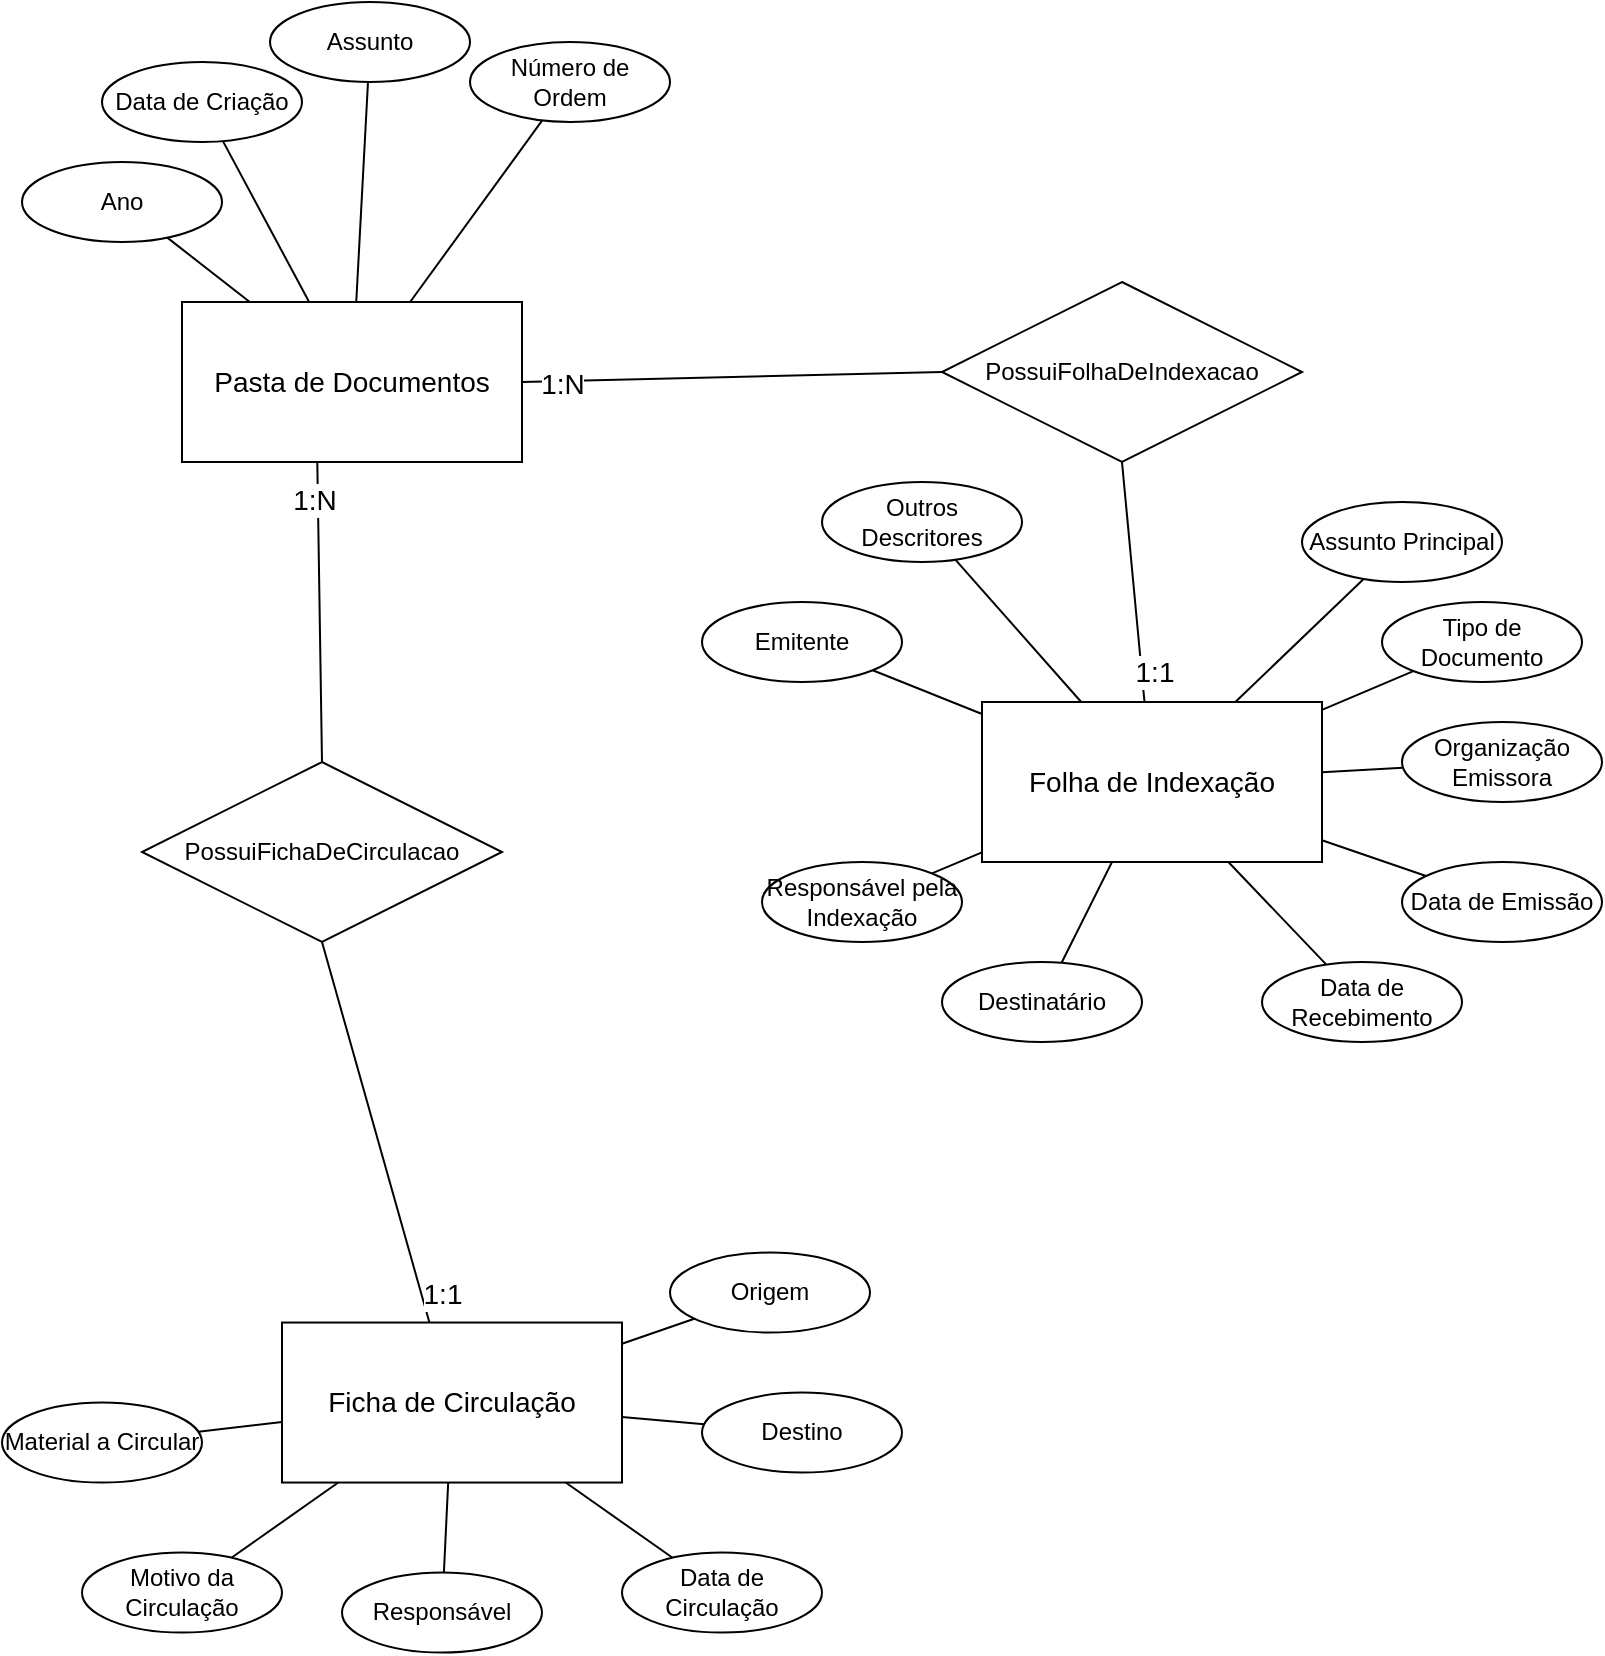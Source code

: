 <mxfile version="21.7.4" type="github">
  <diagram name="Página-1" id="ZbIvkw-Jyo-QXuJjpsvK">
    <mxGraphModel dx="3790" dy="1083" grid="1" gridSize="10" guides="1" tooltips="1" connect="1" arrows="1" fold="1" page="1" pageScale="1" pageWidth="827" pageHeight="1169" math="0" shadow="0">
      <root>
        <mxCell id="0" />
        <mxCell id="1" parent="0" />
        <mxCell id="2IS8mfIbqdw9v7S4wZBt-6" value="Pasta de Documentos" style="whiteSpace=wrap;html=1;align=center;fontSize=14;" parent="1" vertex="1">
          <mxGeometry x="-720" y="160" width="170" height="80" as="geometry" />
        </mxCell>
        <mxCell id="2IS8mfIbqdw9v7S4wZBt-11" value="PossuiFichaDeCirculacao" style="shape=rhombus;perimeter=rhombusPerimeter;whiteSpace=wrap;html=1;align=center;" parent="1" vertex="1">
          <mxGeometry x="-740" y="390" width="180" height="90" as="geometry" />
        </mxCell>
        <mxCell id="2IS8mfIbqdw9v7S4wZBt-12" value="Ficha de Circulação" style="whiteSpace=wrap;html=1;align=center;fontSize=14;" parent="1" vertex="1">
          <mxGeometry x="-670" y="670.27" width="170" height="80" as="geometry" />
        </mxCell>
        <mxCell id="2IS8mfIbqdw9v7S4wZBt-13" value="Folha de Indexação" style="whiteSpace=wrap;html=1;align=center;fontSize=14;" parent="1" vertex="1">
          <mxGeometry x="-320" y="360" width="170" height="80" as="geometry" />
        </mxCell>
        <mxCell id="2IS8mfIbqdw9v7S4wZBt-14" value="PossuiFolhaDeIndexacao" style="shape=rhombus;perimeter=rhombusPerimeter;whiteSpace=wrap;html=1;align=center;fontSize=12;" parent="1" vertex="1">
          <mxGeometry x="-340" y="150" width="180" height="90" as="geometry" />
        </mxCell>
        <mxCell id="2IS8mfIbqdw9v7S4wZBt-16" value="" style="endArrow=none;html=1;rounded=0;entryX=0.398;entryY=1.004;entryDx=0;entryDy=0;exitX=0.5;exitY=0;exitDx=0;exitDy=0;entryPerimeter=0;" parent="1" source="2IS8mfIbqdw9v7S4wZBt-11" target="2IS8mfIbqdw9v7S4wZBt-6" edge="1">
          <mxGeometry relative="1" as="geometry">
            <mxPoint x="-440" y="340" as="sourcePoint" />
            <mxPoint x="-280" y="340" as="targetPoint" />
            <Array as="points" />
          </mxGeometry>
        </mxCell>
        <mxCell id="2IS8mfIbqdw9v7S4wZBt-19" value="1:N" style="edgeLabel;html=1;align=center;verticalAlign=middle;resizable=0;points=[];fontSize=14;" parent="2IS8mfIbqdw9v7S4wZBt-16" vertex="1" connectable="0">
          <mxGeometry x="0.752" y="2" relative="1" as="geometry">
            <mxPoint as="offset" />
          </mxGeometry>
        </mxCell>
        <mxCell id="2IS8mfIbqdw9v7S4wZBt-20" value="" style="endArrow=none;html=1;rounded=0;exitX=0.5;exitY=1;exitDx=0;exitDy=0;" parent="1" source="2IS8mfIbqdw9v7S4wZBt-11" edge="1" target="2IS8mfIbqdw9v7S4wZBt-12">
          <mxGeometry relative="1" as="geometry">
            <mxPoint x="-440" y="690" as="sourcePoint" />
            <mxPoint x="-565" y="885" as="targetPoint" />
          </mxGeometry>
        </mxCell>
        <mxCell id="2IS8mfIbqdw9v7S4wZBt-21" value="1:1" style="edgeLabel;html=1;align=center;verticalAlign=middle;resizable=0;points=[];fontSize=14;" parent="2IS8mfIbqdw9v7S4wZBt-20" vertex="1" connectable="0">
          <mxGeometry x="0.808" y="-2" relative="1" as="geometry">
            <mxPoint x="13" y="3" as="offset" />
          </mxGeometry>
        </mxCell>
        <mxCell id="2IS8mfIbqdw9v7S4wZBt-22" value="" style="endArrow=none;html=1;rounded=0;exitX=1;exitY=0.5;exitDx=0;exitDy=0;entryX=0;entryY=0.5;entryDx=0;entryDy=0;" parent="1" source="2IS8mfIbqdw9v7S4wZBt-6" target="2IS8mfIbqdw9v7S4wZBt-14" edge="1">
          <mxGeometry relative="1" as="geometry">
            <mxPoint x="-440" y="340" as="sourcePoint" />
            <mxPoint x="-280" y="340" as="targetPoint" />
          </mxGeometry>
        </mxCell>
        <mxCell id="2IS8mfIbqdw9v7S4wZBt-24" value="1:N" style="edgeLabel;html=1;align=center;verticalAlign=middle;resizable=0;points=[];fontSize=14;" parent="2IS8mfIbqdw9v7S4wZBt-22" vertex="1" connectable="0">
          <mxGeometry x="-0.814" y="-1" relative="1" as="geometry">
            <mxPoint as="offset" />
          </mxGeometry>
        </mxCell>
        <mxCell id="2IS8mfIbqdw9v7S4wZBt-23" value="" style="endArrow=none;html=1;rounded=0;exitX=0.5;exitY=1;exitDx=0;exitDy=0;" parent="1" source="2IS8mfIbqdw9v7S4wZBt-14" target="2IS8mfIbqdw9v7S4wZBt-13" edge="1">
          <mxGeometry relative="1" as="geometry">
            <mxPoint x="-740" y="590" as="sourcePoint" />
            <mxPoint x="-580" y="590" as="targetPoint" />
          </mxGeometry>
        </mxCell>
        <mxCell id="2IS8mfIbqdw9v7S4wZBt-25" value="1:1" style="edgeLabel;html=1;align=center;verticalAlign=middle;resizable=0;points=[];fontSize=14;" parent="2IS8mfIbqdw9v7S4wZBt-23" vertex="1" connectable="0">
          <mxGeometry x="0.743" y="2" relative="1" as="geometry">
            <mxPoint x="4" as="offset" />
          </mxGeometry>
        </mxCell>
        <mxCell id="lQ9DXbdpTsQX_48ZoNqa-3" value="Assunto" style="ellipse;whiteSpace=wrap;html=1;align=center;" parent="1" vertex="1">
          <mxGeometry x="-676" y="10" width="100" height="40" as="geometry" />
        </mxCell>
        <mxCell id="lQ9DXbdpTsQX_48ZoNqa-4" value="Ano" style="ellipse;whiteSpace=wrap;html=1;align=center;" parent="1" vertex="1">
          <mxGeometry x="-800" y="90" width="100" height="40" as="geometry" />
        </mxCell>
        <mxCell id="lQ9DXbdpTsQX_48ZoNqa-5" value="Número de Ordem" style="ellipse;whiteSpace=wrap;html=1;align=center;" parent="1" vertex="1">
          <mxGeometry x="-576" y="30" width="100" height="40" as="geometry" />
        </mxCell>
        <mxCell id="lQ9DXbdpTsQX_48ZoNqa-6" value="Data de Criação" style="ellipse;whiteSpace=wrap;html=1;align=center;" parent="1" vertex="1">
          <mxGeometry x="-760" y="40" width="100" height="40" as="geometry" />
        </mxCell>
        <mxCell id="lQ9DXbdpTsQX_48ZoNqa-10" value="" style="endArrow=none;html=1;rounded=0;" parent="1" source="lQ9DXbdpTsQX_48ZoNqa-5" target="2IS8mfIbqdw9v7S4wZBt-6" edge="1">
          <mxGeometry relative="1" as="geometry">
            <mxPoint x="-20" y="340" as="sourcePoint" />
            <mxPoint x="140" y="340" as="targetPoint" />
          </mxGeometry>
        </mxCell>
        <mxCell id="lQ9DXbdpTsQX_48ZoNqa-11" value="" style="resizable=0;html=1;whiteSpace=wrap;align=left;verticalAlign=bottom;" parent="lQ9DXbdpTsQX_48ZoNqa-10" connectable="0" vertex="1">
          <mxGeometry x="-1" relative="1" as="geometry" />
        </mxCell>
        <mxCell id="lQ9DXbdpTsQX_48ZoNqa-13" value="" style="endArrow=none;html=1;rounded=0;" parent="1" source="lQ9DXbdpTsQX_48ZoNqa-6" target="2IS8mfIbqdw9v7S4wZBt-6" edge="1">
          <mxGeometry relative="1" as="geometry">
            <mxPoint x="-960" y="250" as="sourcePoint" />
            <mxPoint x="-660" y="150" as="targetPoint" />
          </mxGeometry>
        </mxCell>
        <mxCell id="lQ9DXbdpTsQX_48ZoNqa-14" value="" style="endArrow=none;html=1;rounded=0;" parent="1" source="lQ9DXbdpTsQX_48ZoNqa-4" target="2IS8mfIbqdw9v7S4wZBt-6" edge="1">
          <mxGeometry relative="1" as="geometry">
            <mxPoint x="-950" y="260" as="sourcePoint" />
            <mxPoint x="-790" y="260" as="targetPoint" />
          </mxGeometry>
        </mxCell>
        <mxCell id="lQ9DXbdpTsQX_48ZoNqa-15" value="" style="endArrow=none;html=1;rounded=0;" parent="1" source="lQ9DXbdpTsQX_48ZoNqa-3" target="2IS8mfIbqdw9v7S4wZBt-6" edge="1">
          <mxGeometry relative="1" as="geometry">
            <mxPoint x="-930" y="260" as="sourcePoint" />
            <mxPoint x="-770" y="260" as="targetPoint" />
          </mxGeometry>
        </mxCell>
        <mxCell id="lQ9DXbdpTsQX_48ZoNqa-16" value="Material a Circular" style="ellipse;whiteSpace=wrap;html=1;align=center;" parent="1" vertex="1">
          <mxGeometry x="-810" y="710.27" width="100" height="40" as="geometry" />
        </mxCell>
        <mxCell id="lQ9DXbdpTsQX_48ZoNqa-17" value="Origem" style="ellipse;whiteSpace=wrap;html=1;align=center;" parent="1" vertex="1">
          <mxGeometry x="-476" y="635.27" width="100" height="40" as="geometry" />
        </mxCell>
        <mxCell id="lQ9DXbdpTsQX_48ZoNqa-18" value="Destino" style="ellipse;whiteSpace=wrap;html=1;align=center;" parent="1" vertex="1">
          <mxGeometry x="-460" y="705.27" width="100" height="40" as="geometry" />
        </mxCell>
        <mxCell id="lQ9DXbdpTsQX_48ZoNqa-19" value="Responsável" style="ellipse;whiteSpace=wrap;html=1;align=center;" parent="1" vertex="1">
          <mxGeometry x="-640" y="795.27" width="100" height="40" as="geometry" />
        </mxCell>
        <mxCell id="lQ9DXbdpTsQX_48ZoNqa-20" value="Data de Circulação" style="ellipse;whiteSpace=wrap;html=1;align=center;" parent="1" vertex="1">
          <mxGeometry x="-500" y="785.27" width="100" height="40" as="geometry" />
        </mxCell>
        <mxCell id="lQ9DXbdpTsQX_48ZoNqa-21" value="Motivo da Circulação" style="ellipse;whiteSpace=wrap;html=1;align=center;" parent="1" vertex="1">
          <mxGeometry x="-770" y="785.27" width="100" height="40" as="geometry" />
        </mxCell>
        <mxCell id="lQ9DXbdpTsQX_48ZoNqa-22" value="" style="endArrow=none;html=1;rounded=0;" parent="1" source="2IS8mfIbqdw9v7S4wZBt-12" target="lQ9DXbdpTsQX_48ZoNqa-18" edge="1">
          <mxGeometry relative="1" as="geometry">
            <mxPoint x="-300" y="875.27" as="sourcePoint" />
            <mxPoint x="-140" y="875.27" as="targetPoint" />
          </mxGeometry>
        </mxCell>
        <mxCell id="lQ9DXbdpTsQX_48ZoNqa-23" value="" style="endArrow=none;html=1;rounded=0;" parent="1" source="2IS8mfIbqdw9v7S4wZBt-12" target="lQ9DXbdpTsQX_48ZoNqa-20" edge="1">
          <mxGeometry relative="1" as="geometry">
            <mxPoint x="-290" y="885.27" as="sourcePoint" />
            <mxPoint x="-130" y="885.27" as="targetPoint" />
          </mxGeometry>
        </mxCell>
        <mxCell id="lQ9DXbdpTsQX_48ZoNqa-24" value="" style="endArrow=none;html=1;rounded=0;" parent="1" source="2IS8mfIbqdw9v7S4wZBt-12" target="lQ9DXbdpTsQX_48ZoNqa-19" edge="1">
          <mxGeometry relative="1" as="geometry">
            <mxPoint x="-600" y="765.27" as="sourcePoint" />
            <mxPoint x="-120" y="895.27" as="targetPoint" />
          </mxGeometry>
        </mxCell>
        <mxCell id="lQ9DXbdpTsQX_48ZoNqa-25" value="" style="endArrow=none;html=1;rounded=0;" parent="1" source="lQ9DXbdpTsQX_48ZoNqa-16" target="2IS8mfIbqdw9v7S4wZBt-12" edge="1">
          <mxGeometry relative="1" as="geometry">
            <mxPoint x="-270" y="905.27" as="sourcePoint" />
            <mxPoint x="-110" y="905.27" as="targetPoint" />
          </mxGeometry>
        </mxCell>
        <mxCell id="lQ9DXbdpTsQX_48ZoNqa-26" value="" style="endArrow=none;html=1;rounded=0;" parent="1" source="2IS8mfIbqdw9v7S4wZBt-12" target="lQ9DXbdpTsQX_48ZoNqa-21" edge="1">
          <mxGeometry relative="1" as="geometry">
            <mxPoint x="-655" y="895.27" as="sourcePoint" />
            <mxPoint x="-495" y="895.27" as="targetPoint" />
          </mxGeometry>
        </mxCell>
        <mxCell id="lQ9DXbdpTsQX_48ZoNqa-28" value="" style="endArrow=none;html=1;rounded=0;" parent="1" source="2IS8mfIbqdw9v7S4wZBt-12" target="lQ9DXbdpTsQX_48ZoNqa-17" edge="1">
          <mxGeometry relative="1" as="geometry">
            <mxPoint x="-240" y="935.27" as="sourcePoint" />
            <mxPoint x="-80" y="935.27" as="targetPoint" />
          </mxGeometry>
        </mxCell>
        <mxCell id="lQ9DXbdpTsQX_48ZoNqa-29" value="Destinatário" style="ellipse;whiteSpace=wrap;html=1;align=center;" parent="1" vertex="1">
          <mxGeometry x="-340" y="490" width="100" height="40" as="geometry" />
        </mxCell>
        <mxCell id="lQ9DXbdpTsQX_48ZoNqa-30" value="Assunto Principal" style="ellipse;whiteSpace=wrap;html=1;align=center;" parent="1" vertex="1">
          <mxGeometry x="-160" y="260" width="100" height="40" as="geometry" />
        </mxCell>
        <mxCell id="lQ9DXbdpTsQX_48ZoNqa-31" value="Outros Descritores" style="ellipse;whiteSpace=wrap;html=1;align=center;" parent="1" vertex="1">
          <mxGeometry x="-400" y="250" width="100" height="40" as="geometry" />
        </mxCell>
        <mxCell id="lQ9DXbdpTsQX_48ZoNqa-32" value="Data de Recebimento" style="ellipse;whiteSpace=wrap;html=1;align=center;" parent="1" vertex="1">
          <mxGeometry x="-180" y="490" width="100" height="40" as="geometry" />
        </mxCell>
        <mxCell id="lQ9DXbdpTsQX_48ZoNqa-33" value="Responsável pela Indexação" style="ellipse;whiteSpace=wrap;html=1;align=center;" parent="1" vertex="1">
          <mxGeometry x="-430" y="440" width="100" height="40" as="geometry" />
        </mxCell>
        <mxCell id="lQ9DXbdpTsQX_48ZoNqa-34" value="Organização Emissora" style="ellipse;whiteSpace=wrap;html=1;align=center;" parent="1" vertex="1">
          <mxGeometry x="-110" y="370" width="100" height="40" as="geometry" />
        </mxCell>
        <mxCell id="lQ9DXbdpTsQX_48ZoNqa-35" value="Data de Emissão" style="ellipse;whiteSpace=wrap;html=1;align=center;" parent="1" vertex="1">
          <mxGeometry x="-110" y="440" width="100" height="40" as="geometry" />
        </mxCell>
        <mxCell id="lQ9DXbdpTsQX_48ZoNqa-36" value="Emitente" style="ellipse;whiteSpace=wrap;html=1;align=center;" parent="1" vertex="1">
          <mxGeometry x="-460" y="310" width="100" height="40" as="geometry" />
        </mxCell>
        <mxCell id="lQ9DXbdpTsQX_48ZoNqa-37" value="Tipo de Documento" style="ellipse;whiteSpace=wrap;html=1;align=center;" parent="1" vertex="1">
          <mxGeometry x="-120" y="310" width="100" height="40" as="geometry" />
        </mxCell>
        <mxCell id="lQ9DXbdpTsQX_48ZoNqa-38" value="" style="endArrow=none;html=1;rounded=0;" parent="1" source="lQ9DXbdpTsQX_48ZoNqa-31" target="2IS8mfIbqdw9v7S4wZBt-13" edge="1">
          <mxGeometry relative="1" as="geometry">
            <mxPoint x="-260" y="630" as="sourcePoint" />
            <mxPoint x="-100" y="630" as="targetPoint" />
          </mxGeometry>
        </mxCell>
        <mxCell id="lQ9DXbdpTsQX_48ZoNqa-39" value="" style="endArrow=none;html=1;rounded=0;" parent="1" source="lQ9DXbdpTsQX_48ZoNqa-36" target="2IS8mfIbqdw9v7S4wZBt-13" edge="1">
          <mxGeometry relative="1" as="geometry">
            <mxPoint x="-250" y="640" as="sourcePoint" />
            <mxPoint x="-90" y="640" as="targetPoint" />
          </mxGeometry>
        </mxCell>
        <mxCell id="lQ9DXbdpTsQX_48ZoNqa-40" value="" style="endArrow=none;html=1;rounded=0;" parent="1" source="lQ9DXbdpTsQX_48ZoNqa-33" target="2IS8mfIbqdw9v7S4wZBt-13" edge="1">
          <mxGeometry relative="1" as="geometry">
            <mxPoint x="-240" y="650" as="sourcePoint" />
            <mxPoint x="-80" y="650" as="targetPoint" />
          </mxGeometry>
        </mxCell>
        <mxCell id="lQ9DXbdpTsQX_48ZoNqa-41" value="" style="endArrow=none;html=1;rounded=0;" parent="1" source="2IS8mfIbqdw9v7S4wZBt-13" target="lQ9DXbdpTsQX_48ZoNqa-29" edge="1">
          <mxGeometry relative="1" as="geometry">
            <mxPoint x="-230" y="660" as="sourcePoint" />
            <mxPoint x="-70" y="660" as="targetPoint" />
          </mxGeometry>
        </mxCell>
        <mxCell id="lQ9DXbdpTsQX_48ZoNqa-42" value="" style="endArrow=none;html=1;rounded=0;" parent="1" source="2IS8mfIbqdw9v7S4wZBt-13" target="lQ9DXbdpTsQX_48ZoNqa-32" edge="1">
          <mxGeometry relative="1" as="geometry">
            <mxPoint x="-220" y="670" as="sourcePoint" />
            <mxPoint x="-60" y="670" as="targetPoint" />
          </mxGeometry>
        </mxCell>
        <mxCell id="lQ9DXbdpTsQX_48ZoNqa-43" value="" style="endArrow=none;html=1;rounded=0;" parent="1" source="2IS8mfIbqdw9v7S4wZBt-13" target="lQ9DXbdpTsQX_48ZoNqa-37" edge="1">
          <mxGeometry relative="1" as="geometry">
            <mxPoint x="-210" y="680" as="sourcePoint" />
            <mxPoint x="-50" y="680" as="targetPoint" />
          </mxGeometry>
        </mxCell>
        <mxCell id="lQ9DXbdpTsQX_48ZoNqa-44" value="" style="endArrow=none;html=1;rounded=0;" parent="1" source="2IS8mfIbqdw9v7S4wZBt-13" target="lQ9DXbdpTsQX_48ZoNqa-34" edge="1">
          <mxGeometry relative="1" as="geometry">
            <mxPoint x="-200" y="690" as="sourcePoint" />
            <mxPoint x="-40" y="690" as="targetPoint" />
          </mxGeometry>
        </mxCell>
        <mxCell id="lQ9DXbdpTsQX_48ZoNqa-45" value="" style="endArrow=none;html=1;rounded=0;" parent="1" source="2IS8mfIbqdw9v7S4wZBt-13" target="lQ9DXbdpTsQX_48ZoNqa-35" edge="1">
          <mxGeometry relative="1" as="geometry">
            <mxPoint x="-190" y="700" as="sourcePoint" />
            <mxPoint x="-30" y="700" as="targetPoint" />
          </mxGeometry>
        </mxCell>
        <mxCell id="lQ9DXbdpTsQX_48ZoNqa-46" value="" style="endArrow=none;html=1;rounded=0;" parent="1" source="lQ9DXbdpTsQX_48ZoNqa-30" target="2IS8mfIbqdw9v7S4wZBt-13" edge="1">
          <mxGeometry relative="1" as="geometry">
            <mxPoint x="-180" y="710" as="sourcePoint" />
            <mxPoint x="-20" y="710" as="targetPoint" />
          </mxGeometry>
        </mxCell>
      </root>
    </mxGraphModel>
  </diagram>
</mxfile>
